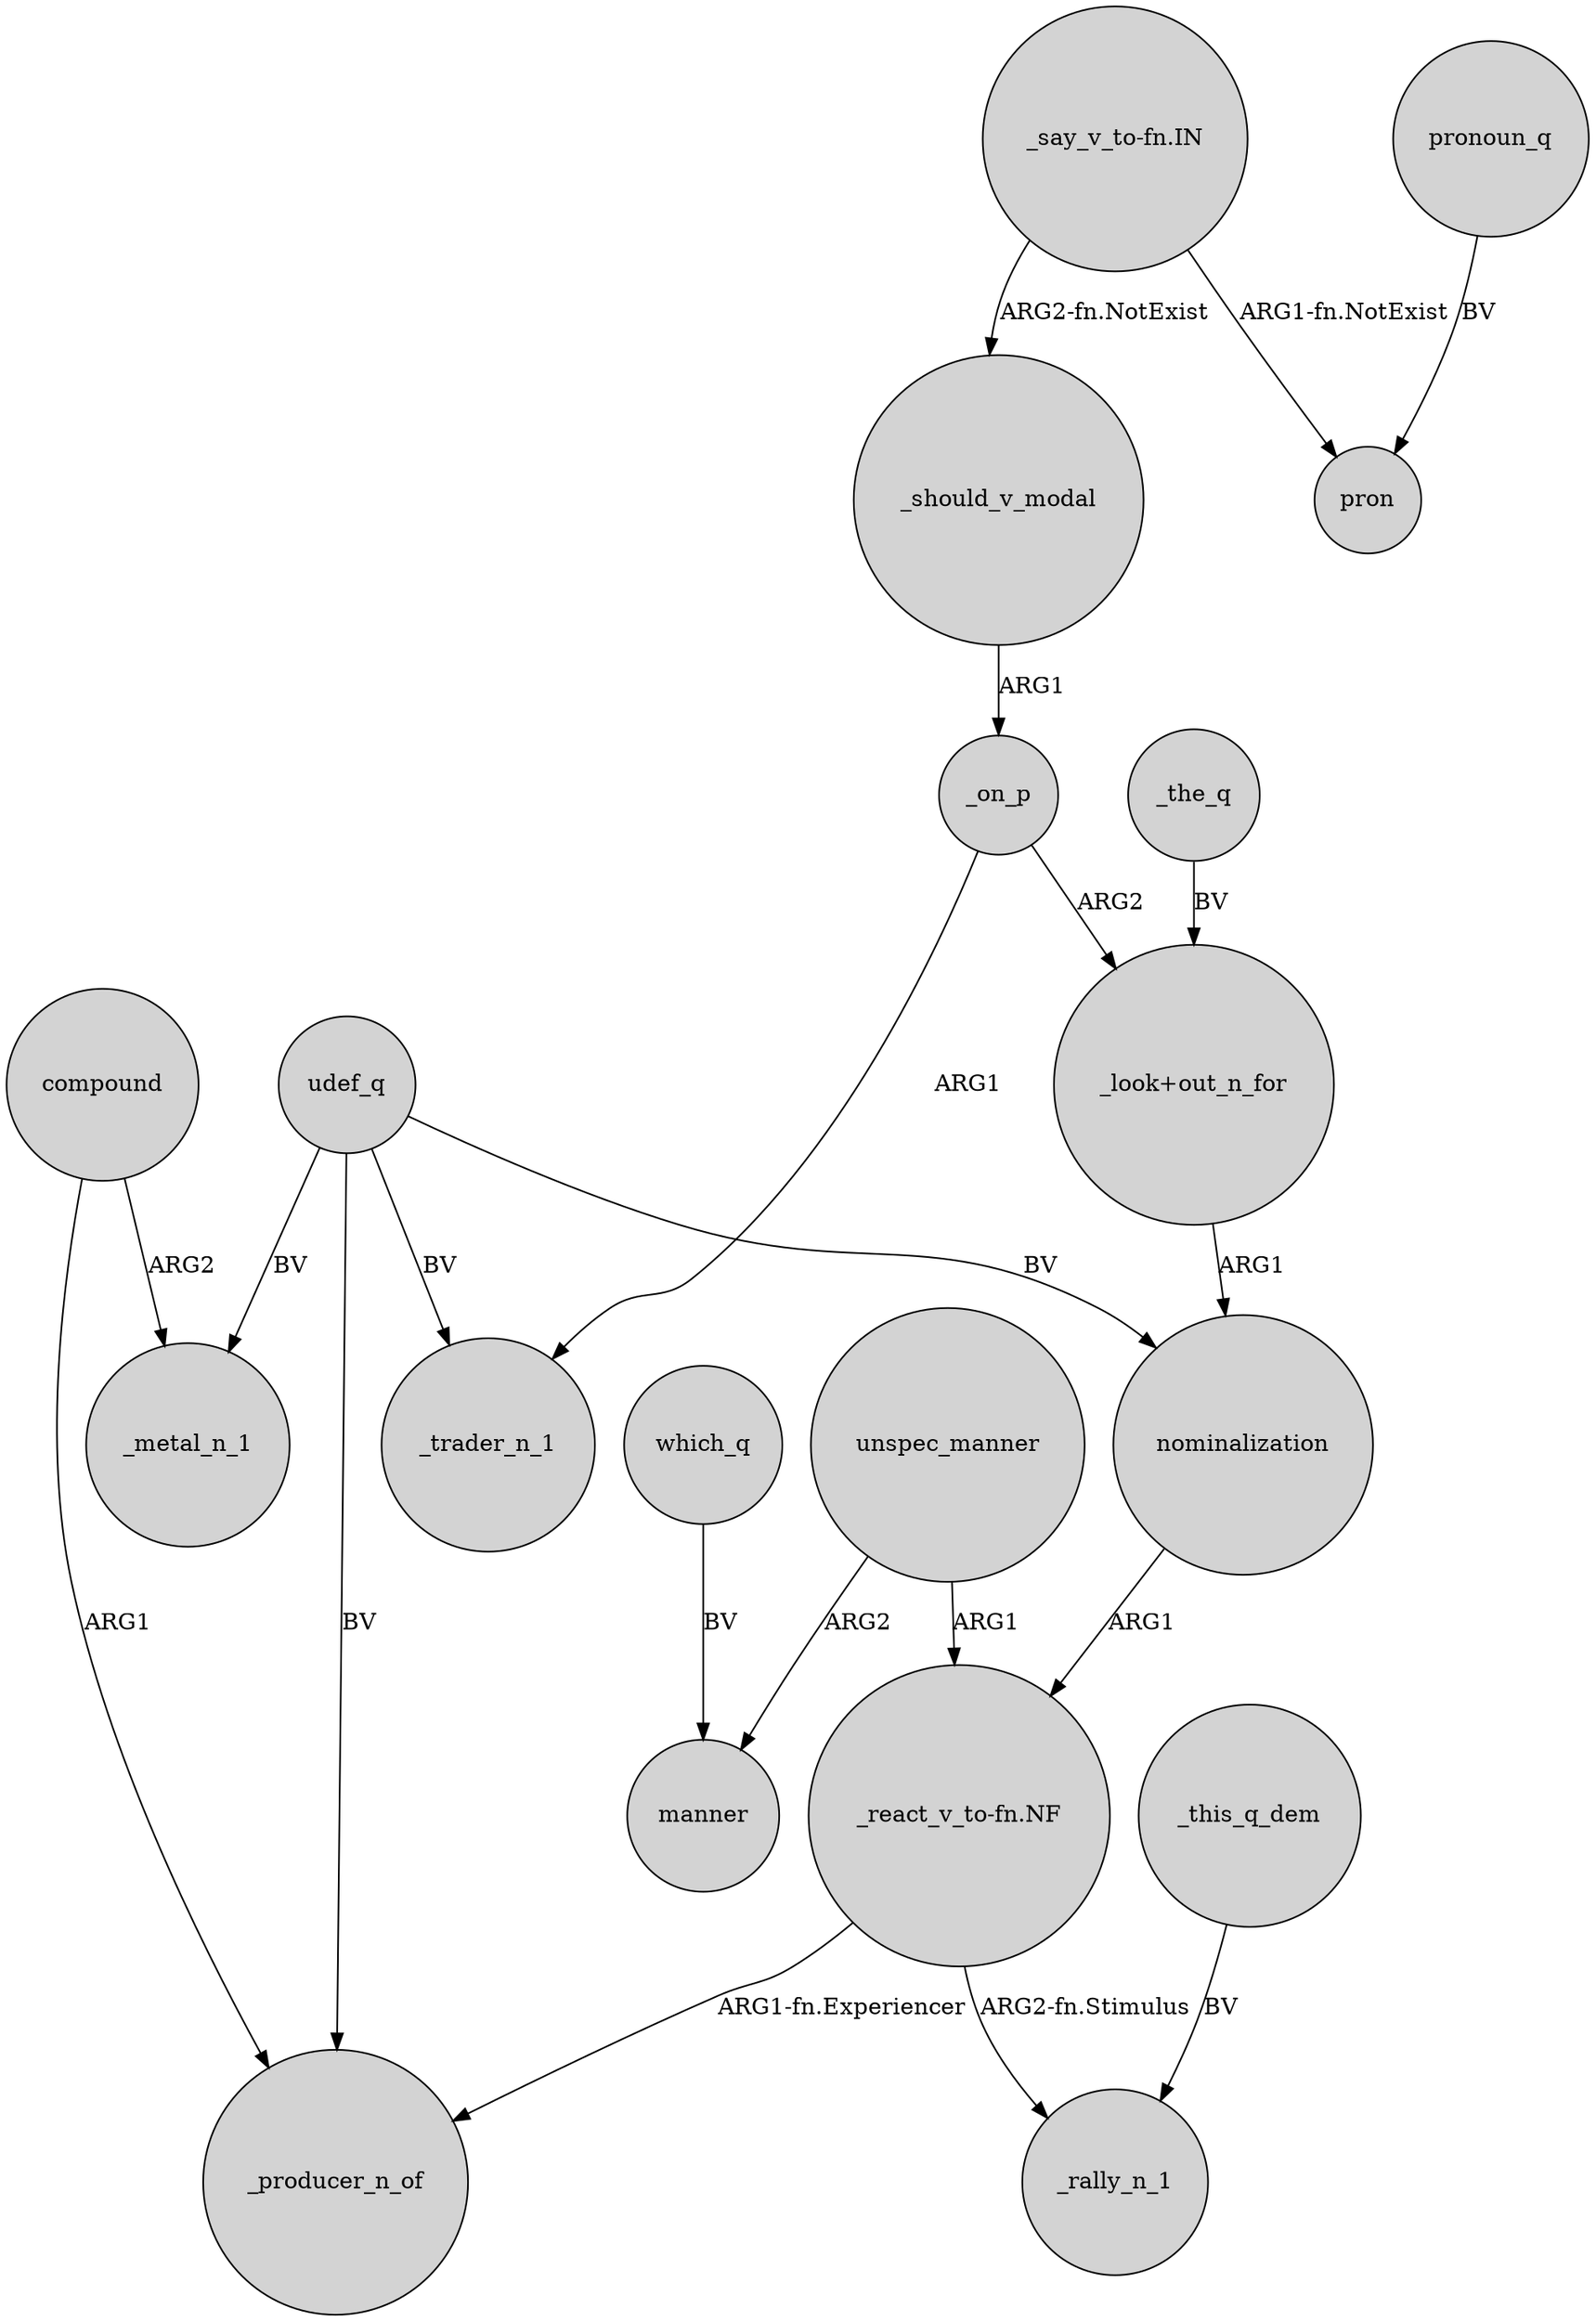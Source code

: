 digraph {
	node [shape=circle style=filled]
	compound -> _producer_n_of [label=ARG1]
	"_react_v_to-fn.NF" -> _rally_n_1 [label="ARG2-fn.Stimulus"]
	"_say_v_to-fn.IN" -> _should_v_modal [label="ARG2-fn.NotExist"]
	_this_q_dem -> _rally_n_1 [label=BV]
	udef_q -> _trader_n_1 [label=BV]
	"_react_v_to-fn.NF" -> _producer_n_of [label="ARG1-fn.Experiencer"]
	"_say_v_to-fn.IN" -> pron [label="ARG1-fn.NotExist"]
	_the_q -> "_look+out_n_for" [label=BV]
	which_q -> manner [label=BV]
	nominalization -> "_react_v_to-fn.NF" [label=ARG1]
	pronoun_q -> pron [label=BV]
	compound -> _metal_n_1 [label=ARG2]
	unspec_manner -> "_react_v_to-fn.NF" [label=ARG1]
	udef_q -> nominalization [label=BV]
	udef_q -> _metal_n_1 [label=BV]
	"_look+out_n_for" -> nominalization [label=ARG1]
	_should_v_modal -> _on_p [label=ARG1]
	_on_p -> _trader_n_1 [label=ARG1]
	unspec_manner -> manner [label=ARG2]
	udef_q -> _producer_n_of [label=BV]
	_on_p -> "_look+out_n_for" [label=ARG2]
}
